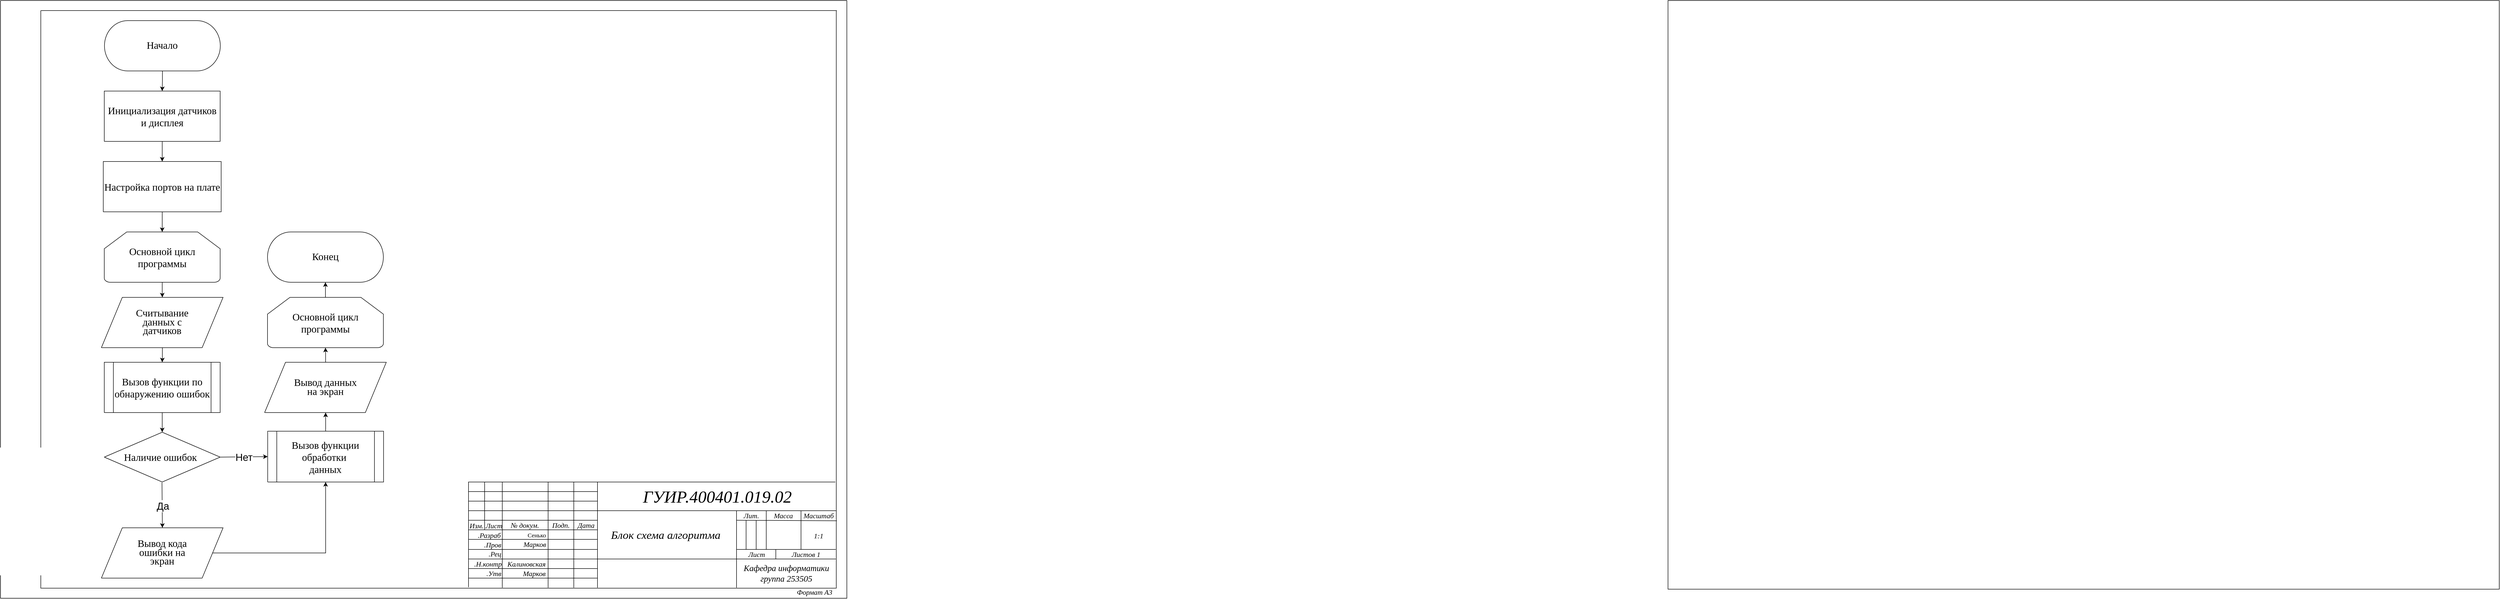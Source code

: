 <mxfile version="25.0.1">
  <diagram name="Функциональная схема" id="Функциональная_схема">
    <mxGraphModel dx="683" dy="344" grid="1" gridSize="10" guides="1" tooltips="1" connect="1" arrows="1" fold="1" page="1" pageScale="1" pageWidth="1654" pageHeight="1169" math="0" shadow="0">
      <root>
        <mxCell id="0" />
        <mxCell id="1" parent="0" />
        <UserObject label="" tags="Background" id="42">
          <mxCell style="vsdxID=2;edgeStyle=none;startArrow=none;endArrow=none;startSize=5;endSize=5;strokeColor=#000000;spacingTop=-1;spacingBottom=-1;spacingLeft=-1;spacingRight=-1;verticalAlign=middle;html=1;labelBackgroundColor=#ffffff;rounded=0;fontFamily=Times New Roman;fontStyle=0" parent="1" edge="1">
            <mxGeometry relative="1" as="geometry">
              <Array as="points" />
              <mxPoint x="1660" y="20" as="sourcePoint" />
              <mxPoint x="80" y="20" as="targetPoint" />
            </mxGeometry>
          </mxCell>
        </UserObject>
        <UserObject label="" tags="Background" id="43">
          <mxCell style="vsdxID=5;edgeStyle=none;startArrow=none;endArrow=none;startSize=5;endSize=5;strokeColor=#000000;spacingTop=-1;spacingBottom=-1;spacingLeft=-1;spacingRight=-1;verticalAlign=middle;html=1;labelBackgroundColor=#ffffff;rounded=0;fontFamily=Times New Roman;" parent="1" edge="1">
            <mxGeometry relative="1" as="geometry">
              <Array as="points" />
              <mxPoint x="1659" y="1014" as="sourcePoint" />
              <mxPoint x="1185" y="1014" as="targetPoint" />
            </mxGeometry>
          </mxCell>
        </UserObject>
        <UserObject label="" tags="Background" id="44">
          <mxCell style="vsdxID=4;edgeStyle=none;startArrow=none;endArrow=none;startSize=5;endSize=5;strokeColor=#000000;spacingTop=-1;spacingBottom=-1;spacingLeft=-1;spacingRight=-1;verticalAlign=middle;html=1;labelBackgroundColor=#ffffff;rounded=0;fontFamily=Times New Roman;" parent="1" edge="1">
            <mxGeometry relative="1" as="geometry">
              <Array as="points" />
              <mxPoint x="1185" y="957" as="sourcePoint" />
              <mxPoint x="1185" y="1167" as="targetPoint" />
            </mxGeometry>
          </mxCell>
        </UserObject>
        <UserObject label="" tags="Background" id="45">
          <mxCell style="vsdxID=6;edgeStyle=none;startArrow=none;endArrow=none;startSize=5;endSize=5;strokeColor=#000000;spacingTop=-1;spacingBottom=-1;spacingLeft=-1;spacingRight=-1;verticalAlign=middle;html=1;labelBackgroundColor=#ffffff;rounded=0;fontFamily=Times New Roman;" parent="1" edge="1">
            <mxGeometry relative="1" as="geometry">
              <Array as="points" />
              <mxPoint x="1658" y="1110" as="sourcePoint" />
              <mxPoint x="1185" y="1110" as="targetPoint" />
            </mxGeometry>
          </mxCell>
        </UserObject>
        <UserObject label="" tags="Background" id="46">
          <mxCell style="vsdxID=7;edgeStyle=none;startArrow=none;endArrow=none;startSize=5;endSize=5;strokeColor=#000000;spacingTop=-1;spacingBottom=-1;spacingLeft=-1;spacingRight=-1;verticalAlign=middle;html=1;labelBackgroundColor=#ffffff;rounded=0;fontFamily=Times New Roman;" parent="1" edge="1">
            <mxGeometry relative="1" as="geometry">
              <Array as="points" />
              <mxPoint x="1461" y="1014" as="sourcePoint" />
              <mxPoint x="1461" y="1167" as="targetPoint" />
            </mxGeometry>
          </mxCell>
        </UserObject>
        <UserObject label="" tags="Background" id="47">
          <mxCell style="vsdxID=8;edgeStyle=none;startArrow=none;endArrow=none;startSize=5;endSize=5;strokeColor=#000000;spacingTop=-1;spacingBottom=-1;spacingLeft=-1;spacingRight=-1;verticalAlign=middle;html=1;labelBackgroundColor=#ffffff;rounded=0;fontFamily=Times New Roman;" parent="1" edge="1">
            <mxGeometry relative="1" as="geometry">
              <Array as="points" />
              <mxPoint x="1461" y="1033" as="sourcePoint" />
              <mxPoint x="1660" y="1034" as="targetPoint" />
            </mxGeometry>
          </mxCell>
        </UserObject>
        <UserObject label="" tags="Background" id="48">
          <mxCell style="vsdxID=9;edgeStyle=none;startArrow=none;endArrow=none;startSize=5;endSize=5;strokeColor=#000000;spacingTop=-1;spacingBottom=-1;spacingLeft=-1;spacingRight=-1;verticalAlign=middle;html=1;labelBackgroundColor=#ffffff;rounded=0;fontFamily=Times New Roman;" parent="1" edge="1">
            <mxGeometry relative="1" as="geometry">
              <mxPoint as="offset" />
              <Array as="points" />
              <mxPoint x="1461" y="1091" as="sourcePoint" />
              <mxPoint x="1658" y="1091" as="targetPoint" />
            </mxGeometry>
          </mxCell>
        </UserObject>
        <UserObject label="" tags="Background" id="49">
          <mxCell style="vsdxID=10;edgeStyle=none;startArrow=none;endArrow=none;startSize=5;endSize=5;strokeColor=#000000;spacingTop=-1;spacingBottom=-1;spacingLeft=-1;spacingRight=-1;verticalAlign=middle;html=1;labelBackgroundColor=#ffffff;rounded=0;fontFamily=Times New Roman;" parent="1" edge="1">
            <mxGeometry relative="1" as="geometry">
              <Array as="points" />
              <mxPoint x="1520" y="1014" as="sourcePoint" />
              <mxPoint x="1520" y="1091" as="targetPoint" />
            </mxGeometry>
          </mxCell>
        </UserObject>
        <UserObject label="" tags="Background" id="50">
          <mxCell style="vsdxID=12;edgeStyle=none;startArrow=none;endArrow=none;startSize=5;endSize=5;strokeColor=#000000;spacingTop=-1;spacingBottom=-1;spacingLeft=-1;spacingRight=-1;verticalAlign=middle;html=1;labelBackgroundColor=#ffffff;rounded=0;fontFamily=Times New Roman;" parent="1" edge="1">
            <mxGeometry relative="1" as="geometry">
              <Array as="points" />
              <mxPoint x="1480" y="1033" as="sourcePoint" />
              <mxPoint x="1480" y="1091" as="targetPoint" />
            </mxGeometry>
          </mxCell>
        </UserObject>
        <UserObject label="" tags="Background" id="51">
          <mxCell style="vsdxID=13;edgeStyle=none;startArrow=none;endArrow=none;startSize=5;endSize=5;strokeColor=#000000;spacingTop=-1;spacingBottom=-1;spacingLeft=-1;spacingRight=-1;verticalAlign=middle;html=1;labelBackgroundColor=#ffffff;rounded=0;fontFamily=Times New Roman;" parent="1" edge="1">
            <mxGeometry relative="1" as="geometry">
              <Array as="points" />
              <mxPoint x="1500" y="1033" as="sourcePoint" />
              <mxPoint x="1500" y="1091" as="targetPoint" />
            </mxGeometry>
          </mxCell>
        </UserObject>
        <UserObject label="" tags="Background" id="52">
          <mxCell style="vsdxID=11;edgeStyle=none;startArrow=none;endArrow=none;startSize=5;endSize=5;strokeColor=#000000;spacingTop=-1;spacingBottom=-1;spacingLeft=-1;spacingRight=-1;verticalAlign=middle;html=1;labelBackgroundColor=#ffffff;rounded=0;fontFamily=Times New Roman;" parent="1" edge="1">
            <mxGeometry relative="1" as="geometry">
              <Array as="points" />
              <mxPoint x="1539" y="1091" as="sourcePoint" />
              <mxPoint x="1539" y="1110" as="targetPoint" />
            </mxGeometry>
          </mxCell>
        </UserObject>
        <UserObject label="" tags="Background" id="53">
          <mxCell style="vsdxID=14;edgeStyle=none;startArrow=none;endArrow=none;startSize=5;endSize=5;strokeColor=#000000;spacingTop=-1;spacingBottom=-1;spacingLeft=-1;spacingRight=-1;verticalAlign=middle;html=1;labelBackgroundColor=#ffffff;rounded=0;fontFamily=Times New Roman;" parent="1" edge="1">
            <mxGeometry relative="1" as="geometry">
              <Array as="points" />
              <mxPoint x="1589" y="1014" as="sourcePoint" />
              <mxPoint x="1589" y="1091" as="targetPoint" />
            </mxGeometry>
          </mxCell>
        </UserObject>
        <UserObject label="" tags="Background" id="54">
          <mxCell style="vsdxID=15;edgeStyle=none;startArrow=none;endArrow=none;startSize=5;endSize=5;strokeColor=#000000;spacingTop=-1;spacingBottom=-1;spacingLeft=-1;spacingRight=-1;verticalAlign=middle;html=1;labelBackgroundColor=#ffffff;rounded=0;fontFamily=Times New Roman;" parent="1" edge="1">
            <mxGeometry relative="1" as="geometry">
              <Array as="points" />
              <mxPoint x="1138" y="957" as="sourcePoint" />
              <mxPoint x="1138" y="1167" as="targetPoint" />
            </mxGeometry>
          </mxCell>
        </UserObject>
        <UserObject label="" tags="Background" id="55">
          <mxCell style="vsdxID=16;edgeStyle=none;startArrow=none;endArrow=none;startSize=5;endSize=5;strokeColor=#000000;spacingTop=-1;spacingBottom=-1;spacingLeft=-1;spacingRight=-1;verticalAlign=middle;html=1;labelBackgroundColor=#ffffff;rounded=0;fontFamily=Times New Roman;" parent="1" edge="1">
            <mxGeometry relative="1" as="geometry">
              <Array as="points" />
              <mxPoint x="1087" y="957" as="sourcePoint" />
              <mxPoint x="1087" y="1167" as="targetPoint" />
            </mxGeometry>
          </mxCell>
        </UserObject>
        <UserObject label="" tags="Background" id="56">
          <mxCell style="vsdxID=17;edgeStyle=none;startArrow=none;endArrow=none;startSize=5;endSize=5;strokeColor=#000000;spacingTop=-1;spacingBottom=-1;spacingLeft=-1;spacingRight=-1;verticalAlign=middle;html=1;labelBackgroundColor=#ffffff;rounded=0;fontFamily=Times New Roman;" parent="1" edge="1">
            <mxGeometry relative="1" as="geometry">
              <Array as="points" />
              <mxPoint x="996" y="957" as="sourcePoint" />
              <mxPoint x="996" y="1167" as="targetPoint" />
            </mxGeometry>
          </mxCell>
        </UserObject>
        <UserObject label="" tags="Background" id="57">
          <mxCell style="vsdxID=18;edgeStyle=none;startArrow=none;endArrow=none;startSize=5;endSize=5;strokeColor=#000000;spacingTop=-1;spacingBottom=-1;spacingLeft=-1;spacingRight=-1;verticalAlign=middle;html=1;labelBackgroundColor=#ffffff;rounded=0;fontFamily=Times New Roman;" parent="1" edge="1">
            <mxGeometry relative="1" as="geometry">
              <mxPoint x="-1" as="offset" />
              <Array as="points" />
              <mxPoint x="929" y="976" as="sourcePoint" />
              <mxPoint x="1185" y="976" as="targetPoint" />
            </mxGeometry>
          </mxCell>
        </UserObject>
        <UserObject label="" tags="Background" id="58">
          <mxCell style="vsdxID=19;edgeStyle=none;startArrow=none;endArrow=none;startSize=5;endSize=5;strokeColor=#000000;spacingTop=-1;spacingBottom=-1;spacingLeft=-1;spacingRight=-1;verticalAlign=middle;html=1;labelBackgroundColor=#ffffff;rounded=0;fontFamily=Times New Roman;" parent="1" edge="1">
            <mxGeometry relative="1" as="geometry">
              <mxPoint x="-1" as="offset" />
              <Array as="points" />
              <mxPoint x="929" y="995" as="sourcePoint" />
              <mxPoint x="1185" y="995" as="targetPoint" />
            </mxGeometry>
          </mxCell>
        </UserObject>
        <UserObject label="" tags="Background" id="59">
          <mxCell style="vsdxID=20;edgeStyle=none;startArrow=none;endArrow=none;startSize=5;endSize=5;strokeColor=#000000;spacingTop=-1;spacingBottom=-1;spacingLeft=-1;spacingRight=-1;verticalAlign=middle;html=1;labelBackgroundColor=#ffffff;rounded=0;fontFamily=Times New Roman;" parent="1" edge="1">
            <mxGeometry relative="1" as="geometry">
              <mxPoint x="-1" as="offset" />
              <Array as="points" />
              <mxPoint x="929" y="1014" as="sourcePoint" />
              <mxPoint x="1185" y="1014" as="targetPoint" />
            </mxGeometry>
          </mxCell>
        </UserObject>
        <UserObject label="" tags="Background" id="60">
          <mxCell style="vsdxID=21;edgeStyle=none;startArrow=none;endArrow=none;startSize=5;endSize=5;strokeColor=#000000;spacingTop=-1;spacingBottom=-1;spacingLeft=-1;spacingRight=-1;verticalAlign=middle;html=1;labelBackgroundColor=#ffffff;rounded=0;fontFamily=Times New Roman;" parent="1" edge="1">
            <mxGeometry relative="1" as="geometry">
              <mxPoint x="-1" as="offset" />
              <Array as="points" />
              <mxPoint x="929" y="1033" as="sourcePoint" />
              <mxPoint x="1185" y="1033" as="targetPoint" />
            </mxGeometry>
          </mxCell>
        </UserObject>
        <UserObject label="" tags="Background" id="61">
          <mxCell style="vsdxID=22;edgeStyle=none;startArrow=none;endArrow=none;startSize=5;endSize=5;strokeColor=#000000;spacingTop=-1;spacingBottom=-1;spacingLeft=-1;spacingRight=-1;verticalAlign=middle;html=1;labelBackgroundColor=#ffffff;rounded=0;fontFamily=Times New Roman;" parent="1" edge="1">
            <mxGeometry relative="1" as="geometry">
              <mxPoint x="-1" as="offset" />
              <Array as="points" />
              <mxPoint x="929" y="1052" as="sourcePoint" />
              <mxPoint x="1185" y="1052" as="targetPoint" />
            </mxGeometry>
          </mxCell>
        </UserObject>
        <UserObject label="" tags="Background" id="62">
          <mxCell style="vsdxID=23;edgeStyle=none;startArrow=none;endArrow=none;startSize=5;endSize=5;strokeColor=#000000;spacingTop=-1;spacingBottom=-1;spacingLeft=-1;spacingRight=-1;verticalAlign=middle;html=1;labelBackgroundColor=#ffffff;rounded=0;fontFamily=Times New Roman;" parent="1" edge="1">
            <mxGeometry relative="1" as="geometry">
              <mxPoint x="-1" as="offset" />
              <Array as="points" />
              <mxPoint x="929" y="1071" as="sourcePoint" />
              <mxPoint x="1185" y="1071" as="targetPoint" />
            </mxGeometry>
          </mxCell>
        </UserObject>
        <UserObject label="" tags="Background" id="63">
          <mxCell style="vsdxID=24;edgeStyle=none;startArrow=none;endArrow=none;startSize=5;endSize=5;strokeColor=#000000;spacingTop=-1;spacingBottom=-1;spacingLeft=-1;spacingRight=-1;verticalAlign=middle;html=1;labelBackgroundColor=#ffffff;rounded=0;fontFamily=Times New Roman;" parent="1" edge="1">
            <mxGeometry relative="1" as="geometry">
              <mxPoint x="-1" as="offset" />
              <Array as="points" />
              <mxPoint x="929" y="1091" as="sourcePoint" />
              <mxPoint x="1185" y="1091" as="targetPoint" />
            </mxGeometry>
          </mxCell>
        </UserObject>
        <UserObject label="" tags="Background" id="64">
          <mxCell style="vsdxID=25;edgeStyle=none;startArrow=none;endArrow=none;startSize=5;endSize=5;strokeColor=#000000;spacingTop=-1;spacingBottom=-1;spacingLeft=-1;spacingRight=-1;verticalAlign=middle;html=1;labelBackgroundColor=#ffffff;rounded=0;fontFamily=Times New Roman;" parent="1" edge="1">
            <mxGeometry relative="1" as="geometry">
              <mxPoint as="offset" />
              <Array as="points" />
              <mxPoint x="929" y="1110" as="sourcePoint" />
              <mxPoint x="1186" y="1110" as="targetPoint" />
            </mxGeometry>
          </mxCell>
        </UserObject>
        <UserObject label="" tags="Background" id="65">
          <mxCell style="vsdxID=26;edgeStyle=none;startArrow=none;endArrow=none;startSize=5;endSize=5;strokeColor=#000000;spacingTop=-1;spacingBottom=-1;spacingLeft=-1;spacingRight=-1;verticalAlign=middle;html=1;labelBackgroundColor=#ffffff;rounded=0;fontFamily=Times New Roman;" parent="1" edge="1">
            <mxGeometry relative="1" as="geometry">
              <mxPoint x="-1" as="offset" />
              <Array as="points" />
              <mxPoint x="929" y="1129" as="sourcePoint" />
              <mxPoint x="1185" y="1129" as="targetPoint" />
            </mxGeometry>
          </mxCell>
        </UserObject>
        <UserObject label="" tags="Background" id="66">
          <mxCell style="vsdxID=27;edgeStyle=none;startArrow=none;endArrow=none;startSize=5;endSize=5;strokeColor=#000000;spacingTop=-1;spacingBottom=-1;spacingLeft=-1;spacingRight=-1;verticalAlign=middle;html=1;labelBackgroundColor=#ffffff;rounded=0;fontFamily=Times New Roman;" parent="1" edge="1">
            <mxGeometry relative="1" as="geometry">
              <mxPoint x="-1" as="offset" />
              <Array as="points" />
              <mxPoint x="929" y="1148" as="sourcePoint" />
              <mxPoint x="1185" y="1148" as="targetPoint" />
            </mxGeometry>
          </mxCell>
        </UserObject>
        <UserObject label="" tags="Background" id="67">
          <mxCell style="vsdxID=28;edgeStyle=none;startArrow=none;endArrow=none;startSize=5;endSize=5;strokeColor=#000000;spacingTop=-1;spacingBottom=-1;spacingLeft=-1;spacingRight=-1;verticalAlign=middle;html=1;labelBackgroundColor=#ffffff;rounded=0;fontFamily=Times New Roman;" parent="1" edge="1">
            <mxGeometry relative="1" as="geometry">
              <Array as="points" />
              <mxPoint x="961" y="957" as="sourcePoint" />
              <mxPoint x="961" y="1052" as="targetPoint" />
            </mxGeometry>
          </mxCell>
        </UserObject>
        <UserObject label="" tags="Background" id="68">
          <mxCell style="vsdxID=412;edgeStyle=none;startArrow=none;endArrow=none;startSize=5;endSize=5;strokeColor=#000000;spacingTop=-1;spacingBottom=-1;spacingLeft=-1;spacingRight=-1;verticalAlign=middle;html=1;labelBackgroundColor=#ffffff;rounded=0;fontFamily=Times New Roman;fontStyle=0" parent="1" edge="1">
            <mxGeometry relative="1" as="geometry">
              <Array as="points" />
              <mxPoint x="1680" as="sourcePoint" />
              <mxPoint as="targetPoint" />
            </mxGeometry>
          </mxCell>
        </UserObject>
        <UserObject label="" tags="Блок-схема Соединительная_линия Flowchart Background Connector" id="69">
          <mxCell parent="1" vertex="1" visible="0">
            <mxGeometry as="geometry" />
          </mxCell>
        </UserObject>
        <mxCell id="5Kx-F6lGG4rpLt6-4wU_-116" value="" style="group" parent="1" vertex="1" connectable="0">
          <mxGeometry width="1680" height="1188" as="geometry" />
        </mxCell>
        <UserObject label="" tags="Background" id="2">
          <mxCell style="vsdxID=1;fillColor=#FFFFFF;gradientColor=none;shape=stencil(UzV2Ls5ILEhVNTIoLinKz04tz0wpyVA1dlE1MsrMy0gtyiwBslSNXVWNndPyi1LTi/JL81Ig/IJEkEoQKze/DGRCBUSfAUiHkUElMs8NojAnMw+nQkMDPEphkmQpRlEKZCAcDvEzshy6J4FCkAAydgUA);strokeColor=#000000;spacingTop=-1;spacingBottom=-1;spacingLeft=-1;spacingRight=-1;points=[];labelBackgroundColor=#ffffff;rounded=0;html=1;whiteSpace=wrap;fontFamily=Times New Roman;fontStyle=0;container=0;" parent="5Kx-F6lGG4rpLt6-4wU_-116" vertex="1">
            <mxGeometry x="80" y="20" width="1579" height="1148" as="geometry" />
          </mxCell>
        </UserObject>
        <UserObject label="" tags="Background" id="3">
          <mxCell style="vsdxID=3;fillColor=#FFFFFF;gradientColor=none;shape=stencil(nY9LDoAgDERP0z3SI/i5BwkoRAUC+Lu9kGo0Lt3NtK/tFLCOWngFnMUU3Kg2I5MGbIBzY7UKJmUF2ALWvQtqCG6xkrwXhSxqdmvZsNNcxViZ4ewgT64jdDL2hf4E7wsXmsWThd549765c4l+xvYE);strokeColor=#000000;spacingTop=-1;spacingBottom=-1;spacingLeft=-1;spacingRight=-1;points=[];labelBackgroundColor=#ffffff;rounded=0;html=1;whiteSpace=wrap;fontFamily=Times New Roman;container=0;" parent="5Kx-F6lGG4rpLt6-4wU_-116" vertex="1">
            <mxGeometry x="929" y="957" width="728" height="209" as="geometry" />
          </mxCell>
        </UserObject>
        <UserObject label="&lt;div style=&quot;font-size: 1px&quot;&gt;&lt;font style=&quot;font-size: 14.11px; color: rgb(0, 0, 0); direction: ltr; letter-spacing: 0px; line-height: 120%; opacity: 1;&quot;&gt;&lt;i&gt;Лист&lt;br&gt;&lt;/i&gt;&lt;/font&gt;&lt;/div&gt;" tags="Background" id="4">
          <mxCell style="verticalAlign=middle;align=center;vsdxID=30;fillColor=none;gradientColor=none;shape=stencil(nZBLDoAgDERP0z3SIyjew0SURgSD+Lu9kMZoXLhwN9O+tukAlrNpJg1SzDH4QW/URgNYgZTkjA4UkwJUgGXng+6DX1zLfmoymdXo17xh5zmRJ6Q42BWCfc2oJfdAr+Yv+AP9Cb7OJ3H/2JG1HNGz/84klThPVCc=);strokeColor=none;spacingTop=-1;spacingBottom=-1;spacingLeft=-1;spacingRight=-1;points=[];labelBackgroundColor=none;rounded=0;html=1;whiteSpace=wrap;fontFamily=Times New Roman;container=0;" parent="5Kx-F6lGG4rpLt6-4wU_-116" vertex="1">
            <mxGeometry x="960" y="1036" width="39" height="15" as="geometry" />
          </mxCell>
        </UserObject>
        <UserObject label="&lt;div style=&quot;font-size: 1px&quot;&gt;&lt;font style=&quot;font-size: 14.11px; color: rgb(0, 0, 0); direction: ltr; letter-spacing: 0px; line-height: 120%; opacity: 1;&quot;&gt;&lt;i&gt;№ докум.&lt;/i&gt;&lt;/font&gt;&lt;font style=&quot;font-size: 11.29px; color: rgb(0, 0, 0); direction: ltr; letter-spacing: 0px; line-height: 120%; opacity: 1;&quot;&gt;&lt;br&gt;&lt;/font&gt;&lt;/div&gt;" tags="Background" id="5">
          <mxCell style="verticalAlign=middle;align=center;vsdxID=31;fillColor=none;gradientColor=none;shape=stencil(nZBLDoAgDERP0z3SIyjew0SURgSD+Lu9kMZoXLhwN9O+tukAlrNpJg1SzDH4QW/URgNYgZTkjA4UkwJUgGXng+6DX1zLfmoymdXo17xh5zmRJ6Q42BWCfc2oJfdAr+Yv+AP9Cb7OJ3H/2JG1HNGz/84klThPVCc=);strokeColor=none;spacingTop=-1;spacingBottom=-1;spacingLeft=-1;spacingRight=-1;points=[];labelBackgroundColor=none;rounded=0;html=1;whiteSpace=wrap;fontFamily=Times New Roman;container=0;" parent="5Kx-F6lGG4rpLt6-4wU_-116" vertex="1">
            <mxGeometry x="998" y="1035" width="86" height="15" as="geometry" />
          </mxCell>
        </UserObject>
        <UserObject label="&lt;div style=&quot;font-size: 1px&quot;&gt;&lt;font style=&quot;font-size: 14.11px; color: rgb(0, 0, 0); direction: ltr; letter-spacing: 0px; line-height: 120%; opacity: 1;&quot;&gt;&lt;i&gt;Подп.&lt;br&gt;&lt;/i&gt;&lt;/font&gt;&lt;/div&gt;" tags="Background" id="6">
          <mxCell style="verticalAlign=middle;align=center;vsdxID=32;fillColor=none;gradientColor=none;shape=stencil(nZBLDoAgDERP0z3SIyjew0SURgSD+Lu9kMZoXLhwN9O+tukAlrNpJg1SzDH4QW/URgNYgZTkjA4UkwJUgGXng+6DX1zLfmoymdXo17xh5zmRJ6Q42BWCfc2oJfdAr+Yv+AP9Cb7OJ3H/2JG1HNGz/84klThPVCc=);strokeColor=none;spacingTop=-1;spacingBottom=-1;spacingLeft=-1;spacingRight=-1;points=[];labelBackgroundColor=none;rounded=0;html=1;whiteSpace=wrap;fontFamily=Times New Roman;container=0;" parent="5Kx-F6lGG4rpLt6-4wU_-116" vertex="1">
            <mxGeometry x="1089" y="1036" width="47" height="14" as="geometry" />
          </mxCell>
        </UserObject>
        <UserObject label="&lt;div style=&quot;font-size: 1px&quot;&gt;&lt;font style=&quot;font-size: 14.11px; color: rgb(0, 0, 0); direction: ltr; letter-spacing: 0px; line-height: 120%; opacity: 1;&quot;&gt;&lt;i&gt;Дата&lt;br&gt;&lt;/i&gt;&lt;/font&gt;&lt;/div&gt;" tags="Background" id="7">
          <mxCell style="verticalAlign=middle;align=center;vsdxID=33;fillColor=none;gradientColor=none;shape=stencil(nZBLDoAgDERP0z3SIyjew0SURgSD+Lu9kMZoXLhwN9O+tukAlrNpJg1SzDH4QW/URgNYgZTkjA4UkwJUgGXng+6DX1zLfmoymdXo17xh5zmRJ6Q42BWCfc2oJfdAr+Yv+AP9Cb7OJ3H/2JG1HNGz/84klThPVCc=);strokeColor=none;spacingTop=-1;spacingBottom=-1;spacingLeft=-1;spacingRight=-1;points=[];labelBackgroundColor=none;rounded=0;html=1;whiteSpace=wrap;fontFamily=Times New Roman;container=0;" parent="5Kx-F6lGG4rpLt6-4wU_-116" vertex="1">
            <mxGeometry x="1142" y="1035" width="41" height="15" as="geometry" />
          </mxCell>
        </UserObject>
        <UserObject label="&lt;div style=&quot;font-size: 1px&quot;&gt;&lt;font style=&quot;font-size: 14.11px; color: rgb(0, 0, 0); direction: ltr; letter-spacing: 0px; line-height: 120%; opacity: 1;&quot;&gt;&lt;i&gt;Лит.&lt;br&gt;&lt;/i&gt;&lt;/font&gt;&lt;/div&gt;" tags="Background" id="8">
          <mxCell style="verticalAlign=middle;align=center;vsdxID=34;fillColor=none;gradientColor=none;shape=stencil(nZBLDoAgDERP0z3SIyjew0SURgSD+Lu9kMZoXLhwN9O+tukAlrNpJg1SzDH4QW/URgNYgZTkjA4UkwJUgGXng+6DX1zLfmoymdXo17xh5zmRJ6Q42BWCfc2oJfdAr+Yv+AP9Cb7OJ3H/2JG1HNGz/84klThPVCc=);strokeColor=none;spacingTop=-1;spacingBottom=-1;spacingLeft=-1;spacingRight=-1;points=[];labelBackgroundColor=none;rounded=0;html=1;whiteSpace=wrap;fontFamily=Times New Roman;container=0;" parent="5Kx-F6lGG4rpLt6-4wU_-116" vertex="1">
            <mxGeometry x="1463" y="1016" width="55" height="15" as="geometry" />
          </mxCell>
        </UserObject>
        <UserObject label="&lt;div style=&quot;font-size: 1px&quot;&gt;&lt;font style=&quot;font-size: 14.11px; color: rgb(0, 0, 0); direction: ltr; letter-spacing: 0px; line-height: 120%; opacity: 1;&quot;&gt;&lt;i&gt;Масса&lt;br&gt;&lt;/i&gt;&lt;/font&gt;&lt;/div&gt;" tags="Background" id="9">
          <mxCell style="verticalAlign=middle;align=center;vsdxID=35;fillColor=none;gradientColor=none;shape=stencil(nZBLDoAgDERP0z3SIyjew0SURgSD+Lu9kMZoXLhwN9O+tukAlrNpJg1SzDH4QW/URgNYgZTkjA4UkwJUgGXng+6DX1zLfmoymdXo17xh5zmRJ6Q42BWCfc2oJfdAr+Yv+AP9Cb7OJ3H/2JG1HNGz/84klThPVCc=);strokeColor=none;spacingTop=-1;spacingBottom=-1;spacingLeft=-1;spacingRight=-1;points=[];labelBackgroundColor=none;rounded=0;html=1;whiteSpace=wrap;fontFamily=Times New Roman;container=0;" parent="5Kx-F6lGG4rpLt6-4wU_-116" vertex="1">
            <mxGeometry x="1522" y="1016" width="64" height="15" as="geometry" />
          </mxCell>
        </UserObject>
        <UserObject label="&lt;div style=&quot;font-size: 1px&quot;&gt;&lt;font style=&quot;font-size: 14.11px; color: rgb(0, 0, 0); direction: ltr; letter-spacing: 0px; line-height: 120%; opacity: 1;&quot;&gt;&lt;i&gt;Масштаб&lt;br&gt;&lt;/i&gt;&lt;/font&gt;&lt;/div&gt;" tags="Background" id="10">
          <mxCell style="verticalAlign=middle;align=center;vsdxID=36;fillColor=none;gradientColor=none;shape=stencil(nZBLDoAgDERP0z3SIyjew0SURgSD+Lu9kMZoXLhwN9O+tukAlrNpJg1SzDH4QW/URgNYgZTkjA4UkwJUgGXng+6DX1zLfmoymdXo17xh5zmRJ6Q42BWCfc2oJfdAr+Yv+AP9Cb7OJ3H/2JG1HNGz/84klThPVCc=);strokeColor=none;spacingTop=-1;spacingBottom=-1;spacingLeft=-1;spacingRight=-1;points=[];labelBackgroundColor=none;rounded=0;html=1;whiteSpace=wrap;fontFamily=Times New Roman;container=0;" parent="5Kx-F6lGG4rpLt6-4wU_-116" vertex="1">
            <mxGeometry x="1588" y="1016" width="72" height="15" as="geometry" />
          </mxCell>
        </UserObject>
        <UserObject label="&lt;div style=&quot;font-size: 1px&quot;&gt;&lt;p style=&quot;align:center;margin-left:0;margin-right:0;margin-top:0px;margin-bottom:0px;text-indent:0;valign:middle;direction:ltr;&quot;&gt;&lt;font style=&quot;font-size: 33.87px; color: rgb(0, 0, 0); direction: ltr; letter-spacing: 0px; line-height: 120%; opacity: 1;&quot;&gt;&lt;i&gt;ГУИР.400401&lt;/i&gt;&lt;/font&gt;&lt;font style=&quot;font-size: 33.87px; color: rgb(0, 0, 0); direction: ltr; letter-spacing: 0px; line-height: 120%; opacity: 1;&quot;&gt;&lt;i&gt;.&lt;/i&gt;&lt;/font&gt;&lt;font style=&quot;font-size: 33.87px; color: rgb(0, 0, 0); direction: ltr; letter-spacing: 0px; line-height: 120%; opacity: 1;&quot;&gt;&lt;i&gt;019.02&lt;/i&gt;&lt;/font&gt;&lt;font style=&quot;font-size: 33.87px; color: rgb(0, 0, 0); direction: ltr; letter-spacing: 0px; line-height: 120%; opacity: 1;&quot;&gt;&lt;i&gt;&lt;br&gt;&lt;/i&gt;&lt;/font&gt;&lt;/p&gt;&lt;/div&gt;" tags="Background" id="11">
          <mxCell style="verticalAlign=middle;align=center;vsdxID=85;fillColor=none;gradientColor=none;shape=stencil(nZBLDoAgDERP0z3SIyjew0SURgSD+Lu9kMZoXLhwN9O+tukAlrNpJg1SzDH4QW/URgNYgZTkjA4UkwJUgGXng+6DX1zLfmoymdXo17xh5zmRJ6Q42BWCfc2oJfdAr+Yv+AP9Cb7OJ3H/2JG1HNGz/84klThPVCc=);strokeColor=none;spacingTop=-2;spacingBottom=-2;spacingLeft=-2;spacingRight=-2;points=[];labelBackgroundColor=none;rounded=0;html=1;whiteSpace=wrap;fontFamily=Times New Roman;container=0;" parent="5Kx-F6lGG4rpLt6-4wU_-116" vertex="1">
            <mxGeometry x="1187" y="957" width="472" height="59" as="geometry" />
          </mxCell>
        </UserObject>
        <UserObject label="&lt;div style=&quot;font-size: 1px&quot;&gt;&lt;p style=&quot;align:center;margin-left:0;margin-right:0;margin-top:0px;margin-bottom:0px;text-indent:0;valign:middle;direction:ltr;&quot;&gt;&lt;font style=&quot;font-size: 22.58px; color: rgb(0, 0, 0); direction: ltr; letter-spacing: 0px; line-height: 120%; opacity: 1;&quot;&gt;&lt;i&gt;Блок схема алгоритма&lt;/i&gt;&lt;/font&gt;&lt;/p&gt;&lt;/div&gt;" tags="Background" id="12">
          <mxCell style="verticalAlign=middle;align=center;vsdxID=86;fillColor=none;gradientColor=none;shape=stencil(nZBLDoAgDERP0z3SIyjew0SURgSD+Lu9kMZoXLhwN9O+tukAlrNpJg1SzDH4QW/URgNYgZTkjA4UkwJUgGXng+6DX1zLfmoymdXo17xh5zmRJ6Q42BWCfc2oJfdAr+Yv+AP9Cb7OJ3H/2JG1HNGz/84klThPVCc=);strokeColor=none;spacingTop=-2;spacingBottom=-2;spacingLeft=-2;spacingRight=-2;points=[];labelBackgroundColor=none;rounded=0;html=1;whiteSpace=wrap;fontFamily=Times New Roman;container=0;" parent="5Kx-F6lGG4rpLt6-4wU_-116" vertex="1">
            <mxGeometry x="1183" y="1014" width="275" height="96" as="geometry" />
          </mxCell>
        </UserObject>
        <UserObject label="&lt;div style=&quot;font-size: 1px&quot;&gt;&lt;p style=&quot;align:center;margin-left:0;margin-right:0;margin-top:0px;margin-bottom:0px;text-indent:0;valign:middle;direction:ltr;&quot;&gt;&lt;font style=&quot;font-size: 16.93px; color: rgb(0, 0, 0); direction: ltr; letter-spacing: 0px; line-height: 120%; opacity: 1;&quot;&gt;&lt;i&gt;Кафедра информатики&lt;br&gt;группа 253505&lt;/i&gt;&lt;/font&gt;&lt;font style=&quot;font-size: 16.93px; color: rgb(0, 0, 0); direction: ltr; letter-spacing: 0px; line-height: 120%; opacity: 1;&quot;&gt;&lt;i&gt;&lt;br&gt;&lt;/i&gt;&lt;/font&gt;&lt;/p&gt;&lt;/div&gt;" tags="Background" id="13">
          <mxCell style="verticalAlign=middle;align=center;vsdxID=88;fillColor=none;gradientColor=none;shape=stencil(nZBLDoAgDERP0z3SIyjew0SURgSD+Lu9kMZoXLhwN9O+tukAlrNpJg1SzDH4QW/URgNYgZTkjA4UkwJUgGXng+6DX1zLfmoymdXo17xh5zmRJ6Q42BWCfc2oJfdAr+Yv+AP9Cb7OJ3H/2JG1HNGz/84klThPVCc=);strokeColor=none;spacingTop=-2;spacingBottom=-2;spacingLeft=-2;spacingRight=-2;points=[[0.64,1,0],[1,1,0]];labelBackgroundColor=none;rounded=0;html=1;whiteSpace=wrap;fontFamily=Times New Roman;container=0;" parent="5Kx-F6lGG4rpLt6-4wU_-116" vertex="1">
            <mxGeometry x="1462" y="1110" width="196" height="58" as="geometry" />
          </mxCell>
        </UserObject>
        <UserObject label="&lt;div style=&quot;font-size: 1px&quot;&gt;&lt;p style=&quot;align:center;margin-left:0;margin-right:0;margin-top:0px;margin-bottom:0px;text-indent:0;valign:middle;direction:ltr;&quot;&gt;&lt;font style=&quot;font-size: 14.11px; color: rgb(0, 0, 0); direction: ltr; letter-spacing: 0px; line-height: 120%; opacity: 1;&quot;&gt;&lt;i&gt;Листов 1&lt;/i&gt;&lt;/font&gt;&lt;font style=&quot;font-size: 14.11px; color: rgb(0, 0, 0); direction: ltr; letter-spacing: 0px; line-height: 120%; opacity: 1;&quot;&gt;&lt;i&gt;&lt;br&gt;&lt;/i&gt;&lt;/font&gt;&lt;/p&gt;&lt;/div&gt;" tags="Background" id="14">
          <mxCell style="verticalAlign=middle;align=center;vsdxID=89;fillColor=none;gradientColor=none;shape=stencil(nZBLDoAgDERP0z3SIyjew0SURgSD+Lu9kMZoXLhwN9O+tukAlrNpJg1SzDH4QW/URgNYgZTkjA4UkwJUgGXng+6DX1zLfmoymdXo17xh5zmRJ6Q42BWCfc2oJfdAr+Yv+AP9Cb7OJ3H/2JG1HNGz/84klThPVCc=);strokeColor=none;spacingTop=-2;spacingBottom=-2;spacingLeft=-2;spacingRight=-2;points=[];labelBackgroundColor=none;rounded=0;html=1;whiteSpace=wrap;fontFamily=Times New Roman;container=0;" parent="5Kx-F6lGG4rpLt6-4wU_-116" vertex="1">
            <mxGeometry x="1540" y="1091" width="118" height="19" as="geometry" />
          </mxCell>
        </UserObject>
        <UserObject label="&lt;div style=&quot;font-size: 1px&quot;&gt;&lt;p style=&quot;align:center;margin-left:0;margin-right:0;margin-top:0px;margin-bottom:0px;text-indent:0;valign:middle;direction:ltr;&quot;&gt;&lt;font style=&quot;font-size: 14.11px; color: rgb(0, 0, 0); direction: ltr; letter-spacing: 0px; line-height: 120%; opacity: 1;&quot;&gt;&lt;i&gt;Лист&lt;/i&gt;&lt;/font&gt;&lt;font style=&quot;font-size: 14.11px; color: rgb(0, 0, 0); direction: ltr; letter-spacing: 0px; line-height: 120%; opacity: 1;&quot;&gt;&lt;i&gt; &lt;/i&gt;&lt;/font&gt;&lt;font style=&quot;font-size: 14.11px; color: rgb(0, 0, 0); direction: ltr; letter-spacing: 0px; line-height: 120%; opacity: 1;&quot;&gt;&lt;i&gt;&lt;br&gt;&lt;/i&gt;&lt;/font&gt;&lt;/p&gt;&lt;/div&gt;" tags="Background" id="15">
          <mxCell style="verticalAlign=middle;align=center;vsdxID=90;fillColor=none;gradientColor=none;shape=stencil(nZBLDoAgDERP0z3SIyjew0SURgSD+Lu9kMZoXLhwN9O+tukAlrNpJg1SzDH4QW/URgNYgZTkjA4UkwJUgGXng+6DX1zLfmoymdXo17xh5zmRJ6Q42BWCfc2oJfdAr+Yv+AP9Cb7OJ3H/2JG1HNGz/84klThPVCc=);strokeColor=none;spacingTop=-2;spacingBottom=-2;spacingLeft=-2;spacingRight=-2;points=[];labelBackgroundColor=none;rounded=0;html=1;whiteSpace=wrap;fontFamily=Times New Roman;container=0;" parent="5Kx-F6lGG4rpLt6-4wU_-116" vertex="1">
            <mxGeometry x="1462" y="1092" width="78" height="17" as="geometry" />
          </mxCell>
        </UserObject>
        <UserObject label="&lt;div style=&quot;font-size: 1px&quot;&gt;&lt;p style=&quot;align:center;margin-left:0;margin-right:0;margin-top:0px;margin-bottom:0px;text-indent:0;valign:middle;direction:ltr;&quot;&gt;&lt;font style=&quot;font-size: 14.11px; color: rgb(0, 0, 0); direction: ltr; letter-spacing: 0px; line-height: 120%; opacity: 1;&quot;&gt;&lt;i&gt;Формат А3&lt;br&gt;&lt;/i&gt;&lt;/font&gt;&lt;/p&gt;&lt;/div&gt;" tags="Background" id="16">
          <mxCell style="verticalAlign=middle;align=center;vsdxID=360;fillColor=none;gradientColor=none;shape=stencil(nZBLDoAgDERP0z3SIyjew0SURgSD+Lu9kMZoXLhwN9O+tukAlrNpJg1SzDH4QW/URgNYgZTkjA4UkwJUgGXng+6DX1zLfmoymdXo17xh5zmRJ6Q42BWCfc2oJfdAr+Yv+AP9Cb7OJ3H/2JG1HNGz/84klThPVCc=);strokeColor=none;spacingTop=-2;spacingBottom=-2;spacingLeft=-2;spacingRight=-2;points=[[0.64,1,0],[1,1,0]];labelBackgroundColor=none;rounded=0;html=1;whiteSpace=wrap;fontFamily=Times New Roman;container=0;" parent="5Kx-F6lGG4rpLt6-4wU_-116" vertex="1">
            <mxGeometry x="1573" y="1170" width="86" height="11" as="geometry" />
          </mxCell>
        </UserObject>
        <UserObject label="&lt;div style=&quot;font-size: 1px&quot;&gt;&lt;p style=&quot;align:center;margin-left:0;margin-right:0;margin-top:0px;margin-bottom:0px;text-indent:0;valign:middle;direction:ltr;&quot;&gt;&lt;font style=&quot;font-size: 14.11px; color: rgb(0, 0, 0); direction: ltr; letter-spacing: 0px; line-height: 120%; opacity: 1;&quot;&gt;&lt;i&gt;Изм.&lt;/i&gt;&lt;/font&gt;&lt;font style=&quot;font-size: 14.11px; color: rgb(0, 0, 0); direction: ltr; letter-spacing: 0px; line-height: 120%; opacity: 1;&quot;&gt;&lt;i&gt;&lt;br&gt;&lt;/i&gt;&lt;/font&gt;&lt;/p&gt;&lt;/div&gt;" tags="Background" id="17">
          <mxCell style="verticalAlign=middle;align=center;vsdxID=386;fillColor=none;gradientColor=none;shape=stencil(nZBLDoAgDERP0z3SIyjew0SURgSD+Lu9kMZoXLhwN9O+tukAlrNpJg1SzDH4QW/URgNYgZTkjA4UkwJUgGXng+6DX1zLfmoymdXo17xh5zmRJ6Q42BWCfc2oJfdAr+Yv+AP9Cb7OJ3H/2JG1HNGz/84klThPVCc=);strokeColor=none;spacingTop=-2;spacingBottom=-2;spacingLeft=-2;spacingRight=-2;points=[];labelBackgroundColor=none;rounded=0;html=1;whiteSpace=wrap;fontFamily=Times New Roman;container=0;" parent="5Kx-F6lGG4rpLt6-4wU_-116" vertex="1">
            <mxGeometry x="927" y="1036" width="36" height="15" as="geometry" />
          </mxCell>
        </UserObject>
        <UserObject label="&lt;div style=&quot;font-size: 1px&quot;&gt;&lt;p style=&quot;align:right;margin-left:0;margin-right:0;margin-top:0px;margin-bottom:0px;text-indent:0;valign:middle;direction:rtl;&quot;&gt;&lt;font style=&quot;font-size: 14.11px; color: rgb(0, 0, 0); direction: ltr; letter-spacing: 0px; line-height: 120%; opacity: 1;&quot;&gt;&lt;i&gt;Разраб.&lt;br&gt;&lt;/i&gt;&lt;/font&gt;&lt;/p&gt;&lt;/div&gt;" tags="Background" id="18">
          <mxCell style="verticalAlign=middle;align=right;vsdxID=396;fillColor=none;gradientColor=none;shape=stencil(nZBLDoAgDERP0z3SIyjew0SURgSD+Lu9kMZoXLhwN9O+tukAlrNpJg1SzDH4QW/URgNYgZTkjA4UkwJUgGXng+6DX1zLfmoymdXo17xh5zmRJ6Q42BWCfc2oJfdAr+Yv+AP9Cb7OJ3H/2JG1HNGz/84klThPVCc=);strokeColor=none;spacingTop=-1;spacingBottom=-1;spacingLeft=-1;spacingRight=-1;points=[];labelBackgroundColor=none;rounded=0;html=1;whiteSpace=wrap;fontFamily=Times New Roman;container=0;" parent="5Kx-F6lGG4rpLt6-4wU_-116" vertex="1">
            <mxGeometry x="931" y="1055" width="63" height="15" as="geometry" />
          </mxCell>
        </UserObject>
        <UserObject label="&lt;div style=&quot;font-size: 1px&quot;&gt;&lt;p style=&quot;align:right;margin-left:0;margin-right:0;margin-top:0px;margin-bottom:0px;text-indent:0;valign:middle;direction:rtl;&quot;&gt;&lt;font style=&quot;font-size: 14.11px; color: rgb(0, 0, 0); direction: ltr; letter-spacing: 0px; line-height: 120%; opacity: 1;&quot;&gt;&lt;i&gt;Пров.&lt;br&gt;&lt;/i&gt;&lt;/font&gt;&lt;/p&gt;&lt;/div&gt;" tags="Background" id="19">
          <mxCell style="verticalAlign=middle;align=right;vsdxID=397;fillColor=none;gradientColor=none;shape=stencil(nZBLDoAgDERP0z3SIyjew0SURgSD+Lu9kMZoXLhwN9O+tukAlrNpJg1SzDH4QW/URgNYgZTkjA4UkwJUgGXng+6DX1zLfmoymdXo17xh5zmRJ6Q42BWCfc2oJfdAr+Yv+AP9Cb7OJ3H/2JG1HNGz/84klThPVCc=);strokeColor=none;spacingTop=-1;spacingBottom=-1;spacingLeft=-1;spacingRight=-1;points=[];labelBackgroundColor=none;rounded=0;html=1;whiteSpace=wrap;fontFamily=Times New Roman;container=0;" parent="5Kx-F6lGG4rpLt6-4wU_-116" vertex="1">
            <mxGeometry x="932" y="1072" width="63" height="19" as="geometry" />
          </mxCell>
        </UserObject>
        <UserObject label="" tags="Background" id="27">
          <mxCell style="vsdxID=411;fillColor=#FFFFFF;gradientColor=none;shape=stencil(UzV2Ls5ILEhVNTIoLinKz04tz0wpyVA1dlE1MsrMy0gtyiwBslSNXVWNndPyi1LTi/JL81Ig/IJEkEoQKze/DGRCBUSfAUiHkUElMs8NojAnMw+nQkMDPEphkmQpRlEKZCAcDvEzshy6J4FCkAAydgUA);strokeColor=#000000;spacingTop=-1;spacingBottom=-1;spacingLeft=-1;spacingRight=-1;points=[];labelBackgroundColor=#ffffff;rounded=0;html=1;whiteSpace=wrap;fontFamily=Times New Roman;fontStyle=2;container=0;" parent="5Kx-F6lGG4rpLt6-4wU_-116" vertex="1">
            <mxGeometry width="1680" height="1188" as="geometry" />
          </mxCell>
        </UserObject>
        <UserObject label="&lt;div style=&quot;font-size: 1px&quot;&gt;&lt;p style=&quot;align:right;margin-left:0;margin-right:0;margin-top:0px;margin-bottom:0px;text-indent:0;valign:middle;direction:rtl;&quot;&gt;&lt;font style=&quot;font-size: 14.11px; color: rgb(0, 0, 0); direction: ltr; letter-spacing: 0px; line-height: 120%; opacity: 1;&quot;&gt;&lt;i&gt;Н.контр.&lt;br&gt;&lt;/i&gt;&lt;/font&gt;&lt;/p&gt;&lt;/div&gt;" tags="Background" id="20">
          <mxCell style="verticalAlign=middle;align=right;vsdxID=398;fillColor=none;gradientColor=none;shape=stencil(nZBLDoAgDERP0z3SIyjew0SURgSD+Lu9kMZoXLhwN9O+tukAlrNpJg1SzDH4QW/URgNYgZTkjA4UkwJUgGXng+6DX1zLfmoymdXo17xh5zmRJ6Q42BWCfc2oJfdAr+Yv+AP9Cb7OJ3H/2JG1HNGz/84klThPVCc=);strokeColor=none;spacingTop=-1;spacingBottom=-1;spacingLeft=-1;spacingRight=-1;points=[];labelBackgroundColor=none;rounded=0;html=1;whiteSpace=wrap;fontFamily=Times New Roman;container=0;" parent="5Kx-F6lGG4rpLt6-4wU_-116" vertex="1">
            <mxGeometry x="932" y="1110" width="64" height="19" as="geometry" />
          </mxCell>
        </UserObject>
        <UserObject label="&lt;div style=&quot;font-size: 1px&quot;&gt;&lt;p style=&quot;align:right;margin-left:0;margin-right:0;margin-top:0px;margin-bottom:0px;text-indent:0;valign:middle;direction:rtl;&quot;&gt;&lt;font style=&quot;font-size: 14.11px; color: rgb(0, 0, 0); direction: ltr; letter-spacing: 0px; line-height: 120%; opacity: 1;&quot;&gt;&lt;i&gt;Утв.&lt;br&gt;&lt;/i&gt;&lt;/font&gt;&lt;/p&gt;&lt;/div&gt;" tags="Background" id="21">
          <mxCell style="verticalAlign=middle;align=right;vsdxID=399;fillColor=none;gradientColor=none;shape=stencil(nZBLDoAgDERP0z3SIyjew0SURgSD+Lu9kMZoXLhwN9O+tukAlrNpJg1SzDH4QW/URgNYgZTkjA4UkwJUgGXng+6DX1zLfmoymdXo17xh5zmRJ6Q42BWCfc2oJfdAr+Yv+AP9Cb7OJ3H/2JG1HNGz/84klThPVCc=);strokeColor=none;spacingTop=-1;spacingBottom=-1;spacingLeft=-1;spacingRight=-1;points=[];labelBackgroundColor=none;rounded=0;html=1;whiteSpace=wrap;fontFamily=Times New Roman;container=0;" parent="5Kx-F6lGG4rpLt6-4wU_-116" vertex="1">
            <mxGeometry x="932" y="1130" width="63" height="18" as="geometry" />
          </mxCell>
        </UserObject>
        <UserObject label="Сенько" tags="Background" id="22">
          <mxCell style="verticalAlign=middle;align=right;vsdxID=400;fillColor=none;gradientColor=none;shape=stencil(nZBLDoAgDERP0z3SIyjew0SURgSD+Lu9kMZoXLhwN9O+tukAlrNpJg1SzDH4QW/URgNYgZTkjA4UkwJUgGXng+6DX1zLfmoymdXo17xh5zmRJ6Q42BWCfc2oJfdAr+Yv+AP9Cb7OJ3H/2JG1HNGz/84klThPVCc=);strokeColor=none;spacingTop=-1;spacingBottom=-1;spacingLeft=-1;spacingRight=-1;points=[];labelBackgroundColor=none;rounded=0;html=1;whiteSpace=wrap;fontFamily=Times New Roman;container=0;" parent="5Kx-F6lGG4rpLt6-4wU_-116" vertex="1">
            <mxGeometry x="998" y="1055" width="86" height="16" as="geometry" />
          </mxCell>
        </UserObject>
        <UserObject label="&lt;div style=&quot;font-size: 1px&quot;&gt;&lt;p style=&quot;align:right;margin-left:0;margin-right:0;margin-top:0px;margin-bottom:0px;text-indent:0;valign:middle;direction:rtl;&quot;&gt;&lt;font style=&quot;font-size: 14.11px; color: rgb(0, 0, 0); direction: ltr; letter-spacing: 0px; line-height: 120%; opacity: 1;&quot;&gt;&lt;i&gt;Марков&lt;br&gt;&lt;/i&gt;&lt;/font&gt;&lt;/p&gt;&lt;/div&gt;" tags="Background" id="23">
          <mxCell style="verticalAlign=middle;align=right;vsdxID=401;fillColor=none;gradientColor=none;shape=stencil(nZBLDoAgDERP0z3SIyjew0SURgSD+Lu9kMZoXLhwN9O+tukAlrNpJg1SzDH4QW/URgNYgZTkjA4UkwJUgGXng+6DX1zLfmoymdXo17xh5zmRJ6Q42BWCfc2oJfdAr+Yv+AP9Cb7OJ3H/2JG1HNGz/84klThPVCc=);strokeColor=none;spacingTop=-1;spacingBottom=-1;spacingLeft=-1;spacingRight=-1;points=[];labelBackgroundColor=none;rounded=0;html=1;whiteSpace=wrap;fontFamily=Times New Roman;container=0;" parent="5Kx-F6lGG4rpLt6-4wU_-116" vertex="1">
            <mxGeometry x="998" y="1072" width="86" height="18" as="geometry" />
          </mxCell>
        </UserObject>
        <UserObject label="&lt;div style=&quot;font-size: 1px&quot;&gt;&lt;p style=&quot;align:right;margin-left:0;margin-right:0;margin-top:0px;margin-bottom:0px;text-indent:0;valign:middle;direction:rtl;&quot;&gt;&lt;font style=&quot;font-size: 14.11px; color: rgb(0, 0, 0); direction: ltr; letter-spacing: 0px; line-height: 120%; opacity: 1;&quot;&gt;&lt;i&gt;Калиновская&lt;br&gt;&lt;/i&gt;&lt;/font&gt;&lt;/p&gt;&lt;/div&gt;" tags="Background" id="24">
          <mxCell style="verticalAlign=middle;align=right;vsdxID=402;fillColor=none;gradientColor=none;shape=stencil(nZBLDoAgDERP0z3SIyjew0SURgSD+Lu9kMZoXLhwN9O+tukAlrNpJg1SzDH4QW/URgNYgZTkjA4UkwJUgGXng+6DX1zLfmoymdXo17xh5zmRJ6Q42BWCfc2oJfdAr+Yv+AP9Cb7OJ3H/2JG1HNGz/84klThPVCc=);strokeColor=none;spacingTop=-1;spacingBottom=-1;spacingLeft=-1;spacingRight=-1;points=[];labelBackgroundColor=none;rounded=0;html=1;whiteSpace=wrap;fontFamily=Times New Roman;container=0;" parent="5Kx-F6lGG4rpLt6-4wU_-116" vertex="1">
            <mxGeometry x="999" y="1111" width="84" height="18" as="geometry" />
          </mxCell>
        </UserObject>
        <UserObject label="&lt;div style=&quot;font-size: 1px&quot;&gt;&lt;p style=&quot;align:right;margin-left:0;margin-right:0;margin-top:0px;margin-bottom:0px;text-indent:0;valign:middle;direction:rtl;&quot;&gt;&lt;font style=&quot;font-size: 14.11px; color: rgb(0, 0, 0); direction: ltr; letter-spacing: 0px; line-height: 120%; opacity: 1;&quot;&gt;&lt;i&gt;Марков&lt;/i&gt;&lt;/font&gt;&lt;font style=&quot;font-size: 14.11px; color: rgb(0, 0, 0); direction: ltr; letter-spacing: 0px; line-height: 120%; opacity: 1;&quot;&gt;&lt;i&gt;&lt;br&gt;&lt;/i&gt;&lt;/font&gt;&lt;/p&gt;&lt;/div&gt;" tags="Background" id="25">
          <mxCell style="verticalAlign=middle;align=right;vsdxID=403;fillColor=none;gradientColor=none;shape=stencil(nZBLDoAgDERP0z3SIyjew0SURgSD+Lu9kMZoXLhwN9O+tukAlrNpJg1SzDH4QW/URgNYgZTkjA4UkwJUgGXng+6DX1zLfmoymdXo17xh5zmRJ6Q42BWCfc2oJfdAr+Yv+AP9Cb7OJ3H/2JG1HNGz/84klThPVCc=);strokeColor=none;spacingTop=-1;spacingBottom=-1;spacingLeft=-1;spacingRight=-1;points=[];labelBackgroundColor=none;rounded=0;html=1;whiteSpace=wrap;fontFamily=Times New Roman;container=0;" parent="5Kx-F6lGG4rpLt6-4wU_-116" vertex="1">
            <mxGeometry x="999" y="1129" width="84" height="19" as="geometry" />
          </mxCell>
        </UserObject>
        <UserObject label="&lt;div style=&quot;font-size: 1px&quot;&gt;&lt;p style=&quot;align:right;margin-left:0;margin-right:0;margin-top:0px;margin-bottom:0px;text-indent:0;valign:middle;direction:rtl;&quot;&gt;&lt;font style=&quot;font-size: 14.11px; color: rgb(0, 0, 0); direction: ltr; letter-spacing: 0px; line-height: 120%; opacity: 1;&quot;&gt;&lt;i&gt;Рец.&lt;br&gt;&lt;/i&gt;&lt;/font&gt;&lt;/p&gt;&lt;/div&gt;" tags="Background" id="26">
          <mxCell style="verticalAlign=middle;align=right;vsdxID=404;fillColor=none;gradientColor=none;shape=stencil(nZBLDoAgDERP0z3SIyjew0SURgSD+Lu9kMZoXLhwN9O+tukAlrNpJg1SzDH4QW/URgNYgZTkjA4UkwJUgGXng+6DX1zLfmoymdXo17xh5zmRJ6Q42BWCfc2oJfdAr+Yv+AP9Cb7OJ3H/2JG1HNGz/84klThPVCc=);strokeColor=none;spacingTop=-1;spacingBottom=-1;spacingLeft=-1;spacingRight=-1;points=[];labelBackgroundColor=none;rounded=0;html=1;whiteSpace=wrap;fontFamily=Times New Roman;container=0;" parent="5Kx-F6lGG4rpLt6-4wU_-116" vertex="1">
            <mxGeometry x="932" y="1090" width="63" height="20" as="geometry" />
          </mxCell>
        </UserObject>
        <UserObject label="&lt;div style=&quot;font-size: 1px&quot;&gt;&lt;p style=&quot;align:center;margin-left:0;margin-right:0;margin-top:0px;margin-bottom:0px;text-indent:0;valign:middle;direction:ltr;&quot;&gt;&lt;font style=&quot;font-size: 14.11px; color: rgb(0, 0, 0); direction: ltr; letter-spacing: 0px; line-height: 120%; opacity: 1;&quot;&gt;&lt;i&gt;1:1&lt;/i&gt;&lt;/font&gt;&lt;font style=&quot;font-size: 14.11px; color: rgb(0, 0, 0); direction: ltr; letter-spacing: 0px; line-height: 120%; opacity: 1;&quot;&gt;&lt;i&gt;&lt;br&gt;&lt;/i&gt;&lt;/font&gt;&lt;/p&gt;&lt;/div&gt;" tags="Background" id="28">
          <mxCell style="verticalAlign=middle;align=center;vsdxID=420;fillColor=none;gradientColor=none;shape=stencil(nZBLDoAgDERP0z3SIyjew0SURgSD+Lu9kMZoXLhwN9O+tukAlrNpJg1SzDH4QW/URgNYgZTkjA4UkwJUgGXng+6DX1zLfmoymdXo17xh5zmRJ6Q42BWCfc2oJfdAr+Yv+AP9Cb7OJ3H/2JG1HNGz/84klThPVCc=);strokeColor=none;spacingTop=-2;spacingBottom=-2;spacingLeft=-2;spacingRight=-2;points=[];labelBackgroundColor=none;rounded=0;html=1;whiteSpace=wrap;fontFamily=Times New Roman;container=0;" parent="5Kx-F6lGG4rpLt6-4wU_-116" vertex="1">
            <mxGeometry x="1590" y="1039" width="68" height="49" as="geometry" />
          </mxCell>
        </UserObject>
        <mxCell id="5Kx-F6lGG4rpLt6-4wU_-118" style="edgeStyle=orthogonalEdgeStyle;rounded=0;orthogonalLoop=1;jettySize=auto;html=1;" parent="5Kx-F6lGG4rpLt6-4wU_-116" source="5Kx-F6lGG4rpLt6-4wU_-70" target="5Kx-F6lGG4rpLt6-4wU_-71" edge="1">
          <mxGeometry relative="1" as="geometry" />
        </mxCell>
        <UserObject label="&lt;div style=&quot;&quot;&gt;&lt;font style=&quot;color: rgb(0, 0, 0); direction: ltr; letter-spacing: 0px; line-height: 120%; opacity: 1;&quot;&gt;&lt;font style=&quot;font-size: 20px;&quot;&gt;Начало&lt;/font&gt;&lt;br&gt;&lt;/font&gt;&lt;/div&gt;" tags="Блок-схема" id="5Kx-F6lGG4rpLt6-4wU_-70">
          <mxCell style="verticalAlign=middle;align=center;vsdxID=423;fillColor=#FFFFFF;gradientColor=none;shape=stencil(tVLLDsIgEPwajiQIMfFe638Qu22JCM2Ctv69kK0Rm9qDibeZndkXC1NV6PUATIoQ0V9gNE3smToyKY3rAU1MiKmaqar1CB36m2uIDzo7M7r6e64wUZ4UOUWKB9GdIH4irzWu8B42vRrPScNFXZzN+5mvl3qJXE8mcPRRR+Pdh2Y1dsBTE95a3c0TkBRGgKEIb6wg1/r+ssCXd/vLCgm8z9caa+n6pb48dwrRV1H1Ew==);strokeColor=#000000;spacingTop=-1;spacingBottom=-1;spacingLeft=-1;spacingRight=-1;points=[[0.5,1,0],[0.5,0,0],[0,0.5,0],[1,0.5,0]];labelBackgroundColor=none;rounded=0;html=1;whiteSpace=wrap;fontFamily=Times New Roman;fontStyle=0;container=0;" parent="5Kx-F6lGG4rpLt6-4wU_-116" vertex="1">
            <mxGeometry x="206.35" y="40" width="230" height="100" as="geometry" />
          </mxCell>
        </UserObject>
        <UserObject label="&lt;div style=&quot;&quot;&gt;&lt;font style=&quot;color: rgb(0, 0, 0); direction: ltr; letter-spacing: 0px; line-height: 120%; opacity: 1; font-size: 20px;&quot;&gt;Инициализация датчиков и дисплея&lt;/font&gt;&lt;/div&gt;" tags="Блок-схема" id="5Kx-F6lGG4rpLt6-4wU_-71">
          <mxCell style="verticalAlign=middle;align=center;vsdxID=425;fillColor=#FFFFFF;gradientColor=none;shape=stencil(nZBLDoAgDERP0z3SIyjew0SURgSD+Lu9kMZoXLhwN9O+tukAlrNpJg1SzDH4QW/URgNYgZTkjA4UkwJUgGXng+6DX1zLfmoymdXo17xh5zmRJ6Q42BWCfc2oJfdAr+Yv+AP9Cb7OJ3H/2JG1HNGz/84klThPVCc=);strokeColor=#000000;spacingTop=-1;spacingBottom=-1;spacingLeft=-1;spacingRight=-1;points=[[0,0.5,0],[1,0.5,0],[0.5,1,0],[0.5,0,0]];labelBackgroundColor=none;rounded=0;html=1;whiteSpace=wrap;fontFamily=Times New Roman;fontStyle=0;container=0;" parent="5Kx-F6lGG4rpLt6-4wU_-116" vertex="1">
            <mxGeometry x="206" y="180" width="230" height="100" as="geometry" />
          </mxCell>
        </UserObject>
        <UserObject label="&lt;div style=&quot;font-size: 20px;&quot;&gt;Настройка портов на плате&lt;/div&gt;" tags="Блок-схема" id="5Kx-F6lGG4rpLt6-4wU_-72">
          <mxCell style="verticalAlign=middle;align=center;vsdxID=425;fillColor=#FFFFFF;gradientColor=none;shape=stencil(nZBLDoAgDERP0z3SIyjew0SURgSD+Lu9kMZoXLhwN9O+tukAlrNpJg1SzDH4QW/URgNYgZTkjA4UkwJUgGXng+6DX1zLfmoymdXo17xh5zmRJ6Q42BWCfc2oJfdAr+Yv+AP9Cb7OJ3H/2JG1HNGz/84klThPVCc=);strokeColor=#000000;spacingTop=-1;spacingBottom=-1;spacingLeft=-1;spacingRight=-1;points=[[0,0.5,0],[1,0.5,0],[0.5,1,0],[0.5,0,0]];labelBackgroundColor=none;rounded=0;html=1;whiteSpace=wrap;fontFamily=Times New Roman;fontStyle=0;container=0;" parent="5Kx-F6lGG4rpLt6-4wU_-116" vertex="1">
            <mxGeometry x="204" y="320" width="234" height="100" as="geometry" />
          </mxCell>
        </UserObject>
        <UserObject label="" tags="Flowchart" id="5Kx-F6lGG4rpLt6-4wU_-73">
          <mxCell style="vsdxID=424;fillColor=#FFFFFF;gradientColor=none;shape=stencil(UzV2Ls5ILEhVNTIoLinKz04tz0wpyVA1dlE1MsrMy0gtyiwBslSNXVWNndPyi1LTi/JL81Ig/IJEkEoQKze/DGRCBUSfrqGBnrEFSJuRQSVEyNDAAMx3g6jPycxDUm9hqWdmRLxyQ0zj8akmRTFhlwMZCG+nZebkQEINWR49mIBCkCA2dgUA);strokeColor=#000000;spacingTop=-1;spacingBottom=-1;spacingLeft=-1;spacingRight=-1;points=[[0,0.5,0],[1,0.5,0],[0.5,1,0],[0.5,0,0]];labelBackgroundColor=none;rounded=0;html=1;whiteSpace=wrap;fontFamily=Times New Roman;fontStyle=0;container=0;" parent="5Kx-F6lGG4rpLt6-4wU_-116" vertex="1">
            <mxGeometry x="221" y="590" width="200" height="100" as="geometry" />
          </mxCell>
        </UserObject>
        <UserObject label="" tags="Блок-схема" id="5Kx-F6lGG4rpLt6-4wU_-76">
          <mxCell style="vsdxID=469;fillColor=#FFFFFF;gradientColor=none;shape=stencil(UzV2Ls5ILEhVNTIoLinKz04tz0wpyVA1dlE1MsrMy0gtyiwBslSNXVWNndPyi1LTi/JL81Ig/IJEkEoQKze/DGRCBUSfAUiHkUElhGcK4bpBVOZk5iGpNEVVikeloQHZpsK0YlWLz1QgA+HFtMycHEgIIcujBwlQCBKcxq4A);strokeColor=#000000;spacingTop=-1;spacingBottom=-1;spacingLeft=-1;spacingRight=-1;points=[[1,0.5,0],[0.5,0,0],[0.5,0,0]];labelBackgroundColor=none;rounded=0;html=1;whiteSpace=wrap;fontFamily=Times New Roman;fontStyle=0;container=0;" parent="5Kx-F6lGG4rpLt6-4wU_-116" vertex="1">
            <mxGeometry x="206" y="858" width="230" height="99" as="geometry" />
          </mxCell>
        </UserObject>
        <UserObject label="&lt;div style=&quot;&quot;&gt;&lt;font style=&quot;font-size: 20px;&quot;&gt;Вызов функции по обнаружению ошибок&lt;/font&gt;&lt;/div&gt;" tags="Блок-схема" id="5Kx-F6lGG4rpLt6-4wU_-78">
          <mxCell style="verticalAlign=middle;align=center;vsdxID=433;fillColor=#FFFFFF;gradientColor=none;shape=stencil(UzV2Ls5ILEhVNTIoLinKz04tz0wpyVA1dlE1MsrMy0gtyiwBslSNXVWNndPyi1LTi/JL81Ig/IJEkEoQKze/DGRCBUSfAUiHkUElhGdoAOG7QZTmZOYhKYVJkqUYj1IyFaJZD2Qg/JiWmZMDCSK4PK4AMNezMCXeWxiqUdSimmxppGdIgtGYynH7D81vQAZ6fAOFIGnF2BUA);strokeColor=#000000;spacingTop=-1;spacingBottom=-1;spacingLeft=-1;spacingRight=-1;points=[[0,0.5,0],[1,0.5,0],[0.5,1,0],[0.5,0,0]];labelBackgroundColor=none;rounded=0;html=1;whiteSpace=wrap;fontFamily=Times New Roman;fontStyle=0;container=0;" parent="5Kx-F6lGG4rpLt6-4wU_-116" vertex="1">
            <mxGeometry x="206" y="719" width="230" height="100" as="geometry" />
          </mxCell>
        </UserObject>
        <UserObject label="&lt;div style=&quot;font-size: 20px;&quot;&gt;&lt;font style=&quot;font-size: 20px;&quot;&gt;Вызов функции обработки&amp;nbsp;&lt;/font&gt;&lt;/div&gt;&lt;div style=&quot;font-size: 20px;&quot;&gt;&lt;font style=&quot;font-size: 20px;&quot;&gt;данных&lt;/font&gt;&lt;/div&gt;" tags="Блок-схема" id="5Kx-F6lGG4rpLt6-4wU_-80">
          <mxCell style="verticalAlign=middle;align=center;vsdxID=433;fillColor=#FFFFFF;gradientColor=none;shape=stencil(UzV2Ls5ILEhVNTIoLinKz04tz0wpyVA1dlE1MsrMy0gtyiwBslSNXVWNndPyi1LTi/JL81Ig/IJEkEoQKze/DGRCBUSfAUiHkUElhGdoAOG7QZTmZOYhKYVJkqUYj1IyFaJZD2Qg/JiWmZMDCSK4PK4AMNezMCXeWxiqUdSimmxppGdIgtGYynH7D81vQAZ6fAOFIGnF2BUA);strokeColor=#000000;spacingTop=-1;spacingBottom=-1;spacingLeft=-1;spacingRight=-1;points=[[0,0.5,0],[1,0.5,0],[0.5,1,0],[0.5,0,0]];labelBackgroundColor=none;rounded=0;html=1;whiteSpace=wrap;fontFamily=Times New Roman;fontStyle=0;container=0;" parent="5Kx-F6lGG4rpLt6-4wU_-116" vertex="1">
            <mxGeometry x="530.35" y="856" width="230" height="101" as="geometry" />
          </mxCell>
        </UserObject>
        <mxCell id="5Kx-F6lGG4rpLt6-4wU_-84" value="&lt;font style=&quot;font-size: 20px;&quot; face=&quot;Times New Roman&quot;&gt;Основной цикл программы&lt;/font&gt;" style="strokeWidth=1;html=1;shape=mxgraph.flowchart.loop_limit;whiteSpace=wrap;container=0;" parent="5Kx-F6lGG4rpLt6-4wU_-116" vertex="1">
          <mxGeometry x="206" y="460" width="230" height="100" as="geometry" />
        </mxCell>
        <UserObject label="" tags="Flowchart" id="5Kx-F6lGG4rpLt6-4wU_-87">
          <mxCell style="vsdxID=424;fillColor=#FFFFFF;gradientColor=none;shape=stencil(UzV2Ls5ILEhVNTIoLinKz04tz0wpyVA1dlE1MsrMy0gtyiwBslSNXVWNndPyi1LTi/JL81Ig/IJEkEoQKze/DGRCBUSfrqGBnrEFSJuRQSVEyNDAAMx3g6jPycxDUm9hqWdmRLxyQ0zj8akmRTFhlwMZCG+nZebkQEINWR49mIBCkCA2dgUA);strokeColor=#000000;spacingTop=-1;spacingBottom=-1;spacingLeft=-1;spacingRight=-1;points=[[0,0.5,0],[1,0.5,0],[0.5,1,0],[0.5,0,0]];labelBackgroundColor=none;rounded=0;html=1;whiteSpace=wrap;fontFamily=Times New Roman;fontStyle=0;container=0;" parent="5Kx-F6lGG4rpLt6-4wU_-116" vertex="1">
            <mxGeometry x="221" y="1048" width="200" height="100" as="geometry" />
          </mxCell>
        </UserObject>
        <UserObject label="" tags="Flowchart" id="5Kx-F6lGG4rpLt6-4wU_-91">
          <mxCell style="vsdxID=424;fillColor=#FFFFFF;gradientColor=none;shape=stencil(UzV2Ls5ILEhVNTIoLinKz04tz0wpyVA1dlE1MsrMy0gtyiwBslSNXVWNndPyi1LTi/JL81Ig/IJEkEoQKze/DGRCBUSfrqGBnrEFSJuRQSVEyNDAAMx3g6jPycxDUm9hqWdmRLxyQ0zj8akmRTFhlwMZCG+nZebkQEINWR49mIBCkCA2dgUA);strokeColor=#000000;spacingTop=-1;spacingBottom=-1;spacingLeft=-1;spacingRight=-1;points=[[0,0.5,0],[1,0.5,0],[0.5,1,0],[0.5,0,0]];labelBackgroundColor=none;rounded=0;html=1;whiteSpace=wrap;fontFamily=Times New Roman;fontStyle=0;container=0;" parent="5Kx-F6lGG4rpLt6-4wU_-116" vertex="1">
            <mxGeometry x="545" y="719" width="200" height="100" as="geometry" />
          </mxCell>
        </UserObject>
        <mxCell id="5Kx-F6lGG4rpLt6-4wU_-93" value="&lt;font style=&quot;font-size: 20px;&quot; face=&quot;Times New Roman&quot;&gt;Основной цикл программы&lt;/font&gt;" style="strokeWidth=1;html=1;shape=mxgraph.flowchart.loop_limit;whiteSpace=wrap;container=0;" parent="5Kx-F6lGG4rpLt6-4wU_-116" vertex="1">
          <mxGeometry x="530" y="590" width="230" height="100" as="geometry" />
        </mxCell>
        <UserObject label="&lt;div style=&quot;&quot;&gt;&lt;font style=&quot;color: rgb(0, 0, 0); direction: ltr; letter-spacing: 0px; line-height: 120%; opacity: 1;&quot;&gt;&lt;font style=&quot;font-size: 20px;&quot;&gt;Конец&lt;/font&gt;&lt;/font&gt;&lt;/div&gt;" tags="Блок-схема" id="5Kx-F6lGG4rpLt6-4wU_-94">
          <mxCell style="verticalAlign=middle;align=center;vsdxID=423;fillColor=#FFFFFF;gradientColor=none;shape=stencil(tVLLDsIgEPwajiQIMfFe638Qu22JCM2Ctv69kK0Rm9qDibeZndkXC1NV6PUATIoQ0V9gNE3smToyKY3rAU1MiKmaqar1CB36m2uIDzo7M7r6e64wUZ4UOUWKB9GdIH4irzWu8B42vRrPScNFXZzN+5mvl3qJXE8mcPRRR+Pdh2Y1dsBTE95a3c0TkBRGgKEIb6wg1/r+ssCXd/vLCgm8z9caa+n6pb48dwrRV1H1Ew==);strokeColor=#000000;spacingTop=-1;spacingBottom=-1;spacingLeft=-1;spacingRight=-1;points=[[0.5,1,0],[0.5,0,0],[0,0.5,0],[1,0.5,0]];labelBackgroundColor=none;rounded=0;html=1;whiteSpace=wrap;fontFamily=Times New Roman;fontStyle=0;container=0;" parent="5Kx-F6lGG4rpLt6-4wU_-116" vertex="1">
            <mxGeometry x="530" y="460" width="230" height="100" as="geometry" />
          </mxCell>
        </UserObject>
        <mxCell id="5Kx-F6lGG4rpLt6-4wU_-74" value="&lt;div style=&quot;&quot;&gt;&lt;font style=&quot;color: rgb(0, 0, 0); direction: ltr; letter-spacing: 0px; line-height: 120%; opacity: 1;&quot;&gt;&lt;font style=&quot;font-size: 20px;&quot;&gt;Считывание данных с датчиков&lt;/font&gt;&lt;br&gt;&lt;/font&gt;&lt;/div&gt;" style="text;vsdxID=424;fillColor=none;gradientColor=none;strokeColor=none;spacingTop=-1;spacingBottom=-1;spacingLeft=-1;spacingRight=-1;points=[[0,0.5,0],[1,0.5,0],[0.5,1,0],[0.5,0,0]];labelBackgroundColor=none;rounded=0;html=1;whiteSpace=wrap;verticalAlign=middle;align=center;;html=1;fontFamily=Times New Roman;fontStyle=0;container=0;" parent="5Kx-F6lGG4rpLt6-4wU_-116" vertex="1">
          <mxGeometry x="254.444" y="590" width="133.806" height="100" as="geometry" />
        </mxCell>
        <mxCell id="5Kx-F6lGG4rpLt6-4wU_-77" value="&lt;div style=&quot;&quot;&gt;&lt;p style=&quot;margin: 0px; text-indent: 0px; direction: rtl;&quot;&gt;&lt;font style=&quot;color: rgb(0, 0, 0); direction: ltr; letter-spacing: 0px; line-height: 120%; opacity: 1; font-size: 20px;&quot;&gt;Наличие ошибок&amp;nbsp;&lt;/font&gt;&lt;font style=&quot;font-size: 11.29px; color: rgb(0, 0, 0); direction: ltr; letter-spacing: 0px; line-height: 120%; opacity: 1;&quot;&gt;&lt;br&gt;&lt;/font&gt;&lt;/p&gt;&lt;/div&gt;" style="text;vsdxID=469;fillColor=none;gradientColor=none;strokeColor=none;spacingTop=-1;spacingBottom=-1;spacingLeft=-1;spacingRight=-1;points=[[1,0.5,0],[0.5,0,0],[0.5,0,0]];labelBackgroundColor=none;rounded=0;html=1;whiteSpace=wrap;verticalAlign=middle;align=center;;html=1;fontFamily=Times New Roman;fontStyle=0;container=0;" parent="5Kx-F6lGG4rpLt6-4wU_-116" vertex="1">
          <mxGeometry x="225.245" y="869.59" width="180.245" height="74.92" as="geometry" />
        </mxCell>
        <mxCell id="5Kx-F6lGG4rpLt6-4wU_-88" value="&lt;div style=&quot;&quot;&gt;&lt;font style=&quot;color: rgb(0, 0, 0); direction: ltr; letter-spacing: 0px; line-height: 120%; opacity: 1;&quot;&gt;&lt;font style=&quot;font-size: 20px;&quot;&gt;Вывод кода ошибки на экран&lt;/font&gt;&lt;br&gt;&lt;/font&gt;&lt;/div&gt;" style="text;vsdxID=424;fillColor=none;gradientColor=none;strokeColor=none;spacingTop=-1;spacingBottom=-1;spacingLeft=-1;spacingRight=-1;points=[[0,0.5,0],[1,0.5,0],[0.5,1,0],[0.5,0,0]];labelBackgroundColor=none;rounded=0;html=1;whiteSpace=wrap;verticalAlign=middle;align=center;;html=1;fontFamily=Times New Roman;fontStyle=0;container=0;" parent="5Kx-F6lGG4rpLt6-4wU_-116" vertex="1">
          <mxGeometry x="254.444" y="1048" width="133.806" height="100" as="geometry" />
        </mxCell>
        <mxCell id="5Kx-F6lGG4rpLt6-4wU_-92" value="&lt;div style=&quot;&quot;&gt;&lt;font style=&quot;color: rgb(0, 0, 0); direction: ltr; letter-spacing: 0px; line-height: 120%; opacity: 1;&quot;&gt;&lt;font style=&quot;font-size: 20px;&quot;&gt;Вывод данных на экран&lt;/font&gt;&lt;br&gt;&lt;/font&gt;&lt;/div&gt;" style="text;vsdxID=424;fillColor=none;gradientColor=none;strokeColor=none;spacingTop=-1;spacingBottom=-1;spacingLeft=-1;spacingRight=-1;points=[[0,0.5,0],[1,0.5,0],[0.5,1,0],[0.5,0,0]];labelBackgroundColor=none;rounded=0;html=1;whiteSpace=wrap;verticalAlign=middle;align=center;;html=1;fontFamily=Times New Roman;fontStyle=0;container=0;" parent="5Kx-F6lGG4rpLt6-4wU_-116" vertex="1">
          <mxGeometry x="578.444" y="719" width="133.806" height="100" as="geometry" />
        </mxCell>
        <mxCell id="5Kx-F6lGG4rpLt6-4wU_-95" style="edgeStyle=orthogonalEdgeStyle;rounded=0;orthogonalLoop=1;jettySize=auto;html=1;entryX=0.5;entryY=0;entryDx=0;entryDy=0;entryPerimeter=0;" parent="5Kx-F6lGG4rpLt6-4wU_-116" source="5Kx-F6lGG4rpLt6-4wU_-71" target="5Kx-F6lGG4rpLt6-4wU_-72" edge="1">
          <mxGeometry relative="1" as="geometry" />
        </mxCell>
        <mxCell id="5Kx-F6lGG4rpLt6-4wU_-100" style="edgeStyle=orthogonalEdgeStyle;rounded=0;orthogonalLoop=1;jettySize=auto;html=1;" parent="5Kx-F6lGG4rpLt6-4wU_-116" source="5Kx-F6lGG4rpLt6-4wU_-78" target="5Kx-F6lGG4rpLt6-4wU_-76" edge="1">
          <mxGeometry relative="1" as="geometry" />
        </mxCell>
        <mxCell id="5Kx-F6lGG4rpLt6-4wU_-112" value="" style="endArrow=classic;html=1;rounded=0;exitX=1;exitY=0.5;exitDx=0;exitDy=0;exitPerimeter=0;entryX=0;entryY=0.5;entryDx=0;entryDy=0;entryPerimeter=0;" parent="5Kx-F6lGG4rpLt6-4wU_-116" source="5Kx-F6lGG4rpLt6-4wU_-76" target="5Kx-F6lGG4rpLt6-4wU_-80" edge="1">
          <mxGeometry relative="1" as="geometry">
            <mxPoint x="300" y="980" as="sourcePoint" />
            <mxPoint x="460" y="980" as="targetPoint" />
          </mxGeometry>
        </mxCell>
        <mxCell id="5Kx-F6lGG4rpLt6-4wU_-113" value="&lt;font style=&quot;font-size: 20px;&quot;&gt;Нет&lt;/font&gt;" style="edgeLabel;resizable=0;html=1;;align=center;verticalAlign=middle;" parent="5Kx-F6lGG4rpLt6-4wU_-112" connectable="0" vertex="1">
          <mxGeometry relative="1" as="geometry" />
        </mxCell>
        <mxCell id="5Kx-F6lGG4rpLt6-4wU_-97" style="edgeStyle=orthogonalEdgeStyle;rounded=0;orthogonalLoop=1;jettySize=auto;html=1;entryX=0.5;entryY=0;entryDx=0;entryDy=0;entryPerimeter=0;" parent="5Kx-F6lGG4rpLt6-4wU_-116" source="5Kx-F6lGG4rpLt6-4wU_-72" target="5Kx-F6lGG4rpLt6-4wU_-84" edge="1">
          <mxGeometry relative="1" as="geometry" />
        </mxCell>
        <mxCell id="5Kx-F6lGG4rpLt6-4wU_-102" style="edgeStyle=orthogonalEdgeStyle;rounded=0;orthogonalLoop=1;jettySize=auto;html=1;entryX=0.5;entryY=1;entryDx=0;entryDy=0;entryPerimeter=0;" parent="5Kx-F6lGG4rpLt6-4wU_-116" source="5Kx-F6lGG4rpLt6-4wU_-87" target="5Kx-F6lGG4rpLt6-4wU_-80" edge="1">
          <mxGeometry relative="1" as="geometry" />
        </mxCell>
        <mxCell id="5Kx-F6lGG4rpLt6-4wU_-105" style="edgeStyle=orthogonalEdgeStyle;rounded=0;orthogonalLoop=1;jettySize=auto;html=1;entryX=0.5;entryY=1;entryDx=0;entryDy=0;entryPerimeter=0;" parent="5Kx-F6lGG4rpLt6-4wU_-116" source="5Kx-F6lGG4rpLt6-4wU_-93" target="5Kx-F6lGG4rpLt6-4wU_-94" edge="1">
          <mxGeometry relative="1" as="geometry" />
        </mxCell>
        <mxCell id="5Kx-F6lGG4rpLt6-4wU_-99" style="edgeStyle=orthogonalEdgeStyle;rounded=0;orthogonalLoop=1;jettySize=auto;html=1;entryX=0.5;entryY=0;entryDx=0;entryDy=0;entryPerimeter=0;" parent="5Kx-F6lGG4rpLt6-4wU_-116" source="5Kx-F6lGG4rpLt6-4wU_-74" target="5Kx-F6lGG4rpLt6-4wU_-78" edge="1">
          <mxGeometry relative="1" as="geometry" />
        </mxCell>
        <mxCell id="5Kx-F6lGG4rpLt6-4wU_-98" style="edgeStyle=orthogonalEdgeStyle;rounded=0;orthogonalLoop=1;jettySize=auto;html=1;" parent="5Kx-F6lGG4rpLt6-4wU_-116" source="5Kx-F6lGG4rpLt6-4wU_-84" target="5Kx-F6lGG4rpLt6-4wU_-74" edge="1">
          <mxGeometry relative="1" as="geometry" />
        </mxCell>
        <mxCell id="5Kx-F6lGG4rpLt6-4wU_-109" value="" style="endArrow=classic;html=1;rounded=0;exitX=0.498;exitY=1.01;exitDx=0;exitDy=0;exitPerimeter=0;entryX=0.5;entryY=0;entryDx=0;entryDy=0;entryPerimeter=0;" parent="5Kx-F6lGG4rpLt6-4wU_-116" source="5Kx-F6lGG4rpLt6-4wU_-76" target="5Kx-F6lGG4rpLt6-4wU_-88" edge="1">
          <mxGeometry relative="1" as="geometry">
            <mxPoint x="330" y="980" as="sourcePoint" />
            <mxPoint x="430" y="980" as="targetPoint" />
          </mxGeometry>
        </mxCell>
        <mxCell id="5Kx-F6lGG4rpLt6-4wU_-110" value="Да" style="edgeLabel;resizable=0;html=1;;align=center;verticalAlign=middle;" parent="5Kx-F6lGG4rpLt6-4wU_-109" connectable="0" vertex="1">
          <mxGeometry relative="1" as="geometry" />
        </mxCell>
        <mxCell id="5Kx-F6lGG4rpLt6-4wU_-111" value="&lt;font style=&quot;font-size: 20px;&quot;&gt;Да&lt;/font&gt;" style="edgeLabel;html=1;align=center;verticalAlign=middle;resizable=0;points=[];" parent="5Kx-F6lGG4rpLt6-4wU_-109" vertex="1" connectable="0">
          <mxGeometry x="0.018" y="1" relative="1" as="geometry">
            <mxPoint as="offset" />
          </mxGeometry>
        </mxCell>
        <mxCell id="5Kx-F6lGG4rpLt6-4wU_-103" style="edgeStyle=orthogonalEdgeStyle;rounded=0;orthogonalLoop=1;jettySize=auto;html=1;entryX=0.5;entryY=1;entryDx=0;entryDy=0;entryPerimeter=0;" parent="5Kx-F6lGG4rpLt6-4wU_-116" source="5Kx-F6lGG4rpLt6-4wU_-80" target="5Kx-F6lGG4rpLt6-4wU_-92" edge="1">
          <mxGeometry relative="1" as="geometry" />
        </mxCell>
        <mxCell id="5Kx-F6lGG4rpLt6-4wU_-104" style="edgeStyle=orthogonalEdgeStyle;rounded=0;orthogonalLoop=1;jettySize=auto;html=1;entryX=0.5;entryY=1;entryDx=0;entryDy=0;entryPerimeter=0;" parent="5Kx-F6lGG4rpLt6-4wU_-116" source="5Kx-F6lGG4rpLt6-4wU_-92" target="5Kx-F6lGG4rpLt6-4wU_-93" edge="1">
          <mxGeometry relative="1" as="geometry" />
        </mxCell>
        <mxCell id="5Kx-F6lGG4rpLt6-4wU_-117" value="" style="rounded=0;whiteSpace=wrap;html=1;" parent="1" vertex="1">
          <mxGeometry x="3310" width="1650" height="1170" as="geometry" />
        </mxCell>
      </root>
    </mxGraphModel>
  </diagram>
</mxfile>

